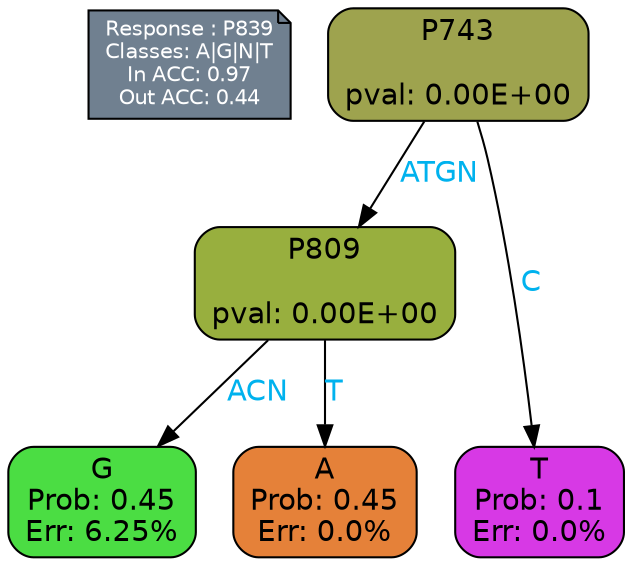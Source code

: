 digraph Tree {
node [shape=box, style="filled, rounded", color="black", fontname=helvetica] ;
graph [ranksep=equally, splines=polylines, bgcolor=transparent, dpi=600] ;
edge [fontname=helvetica] ;
LEGEND [label="Response : P839
Classes: A|G|N|T
In ACC: 0.97
Out ACC: 0.44
",shape=note,align=left,style=filled,fillcolor="slategray",fontcolor="white",fontsize=10];1 [label="P743

pval: 0.00E+00", fillcolor="#9ea34e"] ;
2 [label="P809

pval: 0.00E+00", fillcolor="#98af3e"] ;
3 [label="G
Prob: 0.45
Err: 6.25%", fillcolor="#4bdd43"] ;
4 [label="A
Prob: 0.45
Err: 0.0%", fillcolor="#e58139"] ;
5 [label="T
Prob: 0.1
Err: 0.0%", fillcolor="#d739e5"] ;
1 -> 2 [label="ATGN",fontcolor=deepskyblue2] ;
1 -> 5 [label="C",fontcolor=deepskyblue2] ;
2 -> 3 [label="ACN",fontcolor=deepskyblue2] ;
2 -> 4 [label="T",fontcolor=deepskyblue2] ;
{rank = same; 3;4;5;}{rank = same; LEGEND;1;}}